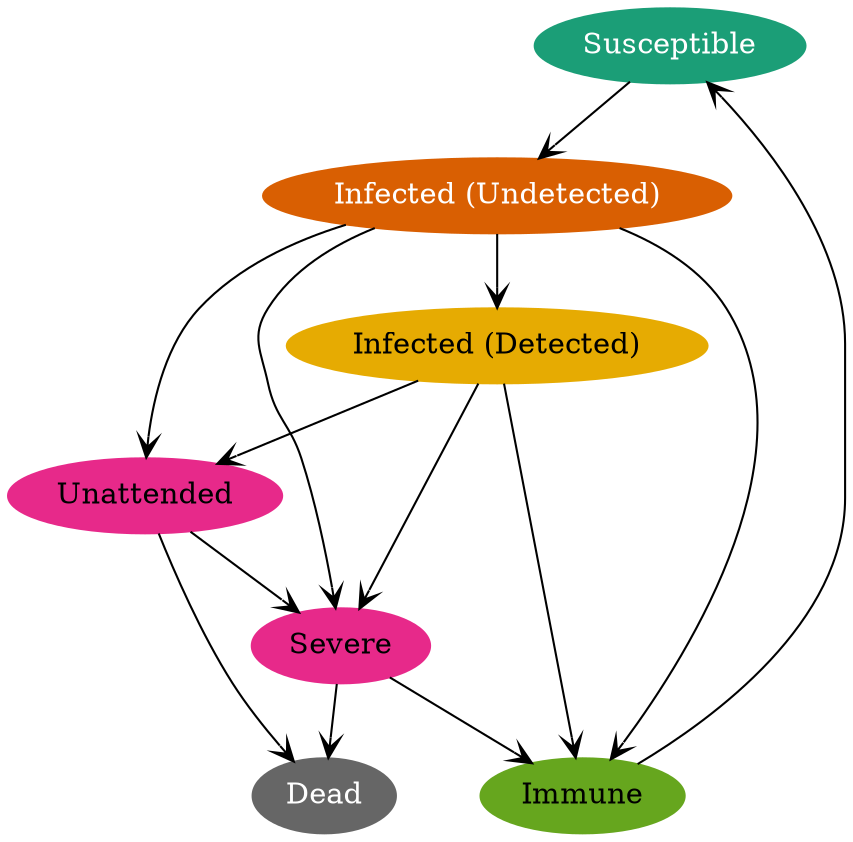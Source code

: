 digraph States{
    node [style=filled];
    edge [arrowhead=vee];
    "Susceptible" [color="#1b9e77", fontcolor=white];
    "Infected (Undetected)" [color="#d95f02", fontcolor=white];
    "Infected (Detected)" [color="#e6ab02"];
    "Unattended" [color="#e7298a"];
    "Severe" [color="#e7298a"];
    "Dead" [color="#666666", fontcolor=white];
    "Immune" [color="#66a61e"];
    "Susceptible" -> "Infected (Undetected)";
    "Infected (Undetected)" -> "Infected (Detected)";
    "Infected (Undetected)" -> "Severe";
    "Infected (Undetected)" -> "Unattended";
    "Infected (Undetected)" -> "Immune";
    "Infected (Detected)" -> "Severe";
    "Infected (Detected)" -> "Unattended";
    "Infected (Detected)" -> "Immune";
    "Severe" -> "Immune";
    "Severe" -> "Dead";
    "Unattended" -> "Severe";
    "Unattended" -> "Dead";
    "Immune" -> "Susceptible";
}
